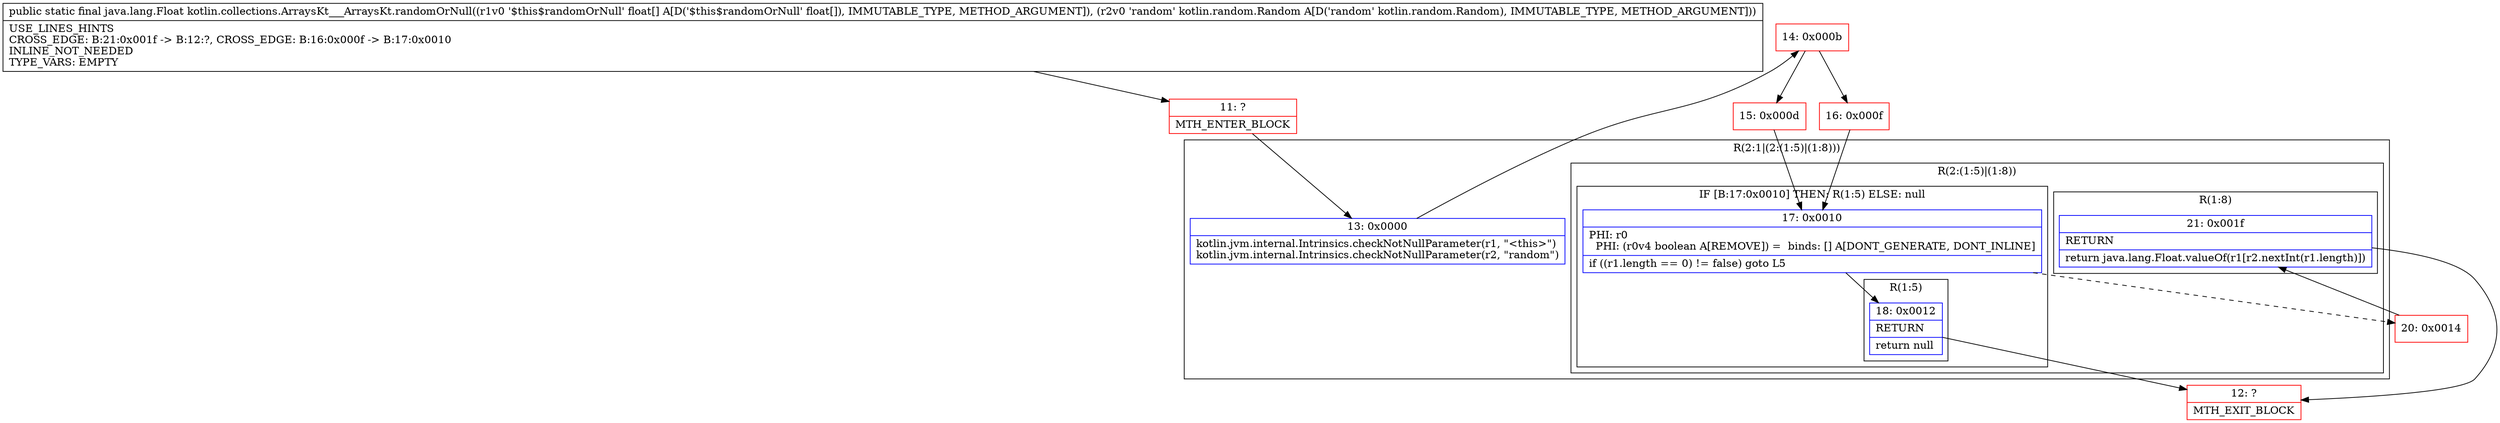 digraph "CFG forkotlin.collections.ArraysKt___ArraysKt.randomOrNull([FLkotlin\/random\/Random;)Ljava\/lang\/Float;" {
subgraph cluster_Region_1741732938 {
label = "R(2:1|(2:(1:5)|(1:8)))";
node [shape=record,color=blue];
Node_13 [shape=record,label="{13\:\ 0x0000|kotlin.jvm.internal.Intrinsics.checkNotNullParameter(r1, \"\<this\>\")\lkotlin.jvm.internal.Intrinsics.checkNotNullParameter(r2, \"random\")\l}"];
subgraph cluster_Region_1348265860 {
label = "R(2:(1:5)|(1:8))";
node [shape=record,color=blue];
subgraph cluster_IfRegion_1414472067 {
label = "IF [B:17:0x0010] THEN: R(1:5) ELSE: null";
node [shape=record,color=blue];
Node_17 [shape=record,label="{17\:\ 0x0010|PHI: r0 \l  PHI: (r0v4 boolean A[REMOVE]) =  binds: [] A[DONT_GENERATE, DONT_INLINE]\l|if ((r1.length == 0) != false) goto L5\l}"];
subgraph cluster_Region_1072787385 {
label = "R(1:5)";
node [shape=record,color=blue];
Node_18 [shape=record,label="{18\:\ 0x0012|RETURN\l|return null\l}"];
}
}
subgraph cluster_Region_1562490593 {
label = "R(1:8)";
node [shape=record,color=blue];
Node_21 [shape=record,label="{21\:\ 0x001f|RETURN\l|return java.lang.Float.valueOf(r1[r2.nextInt(r1.length)])\l}"];
}
}
}
Node_11 [shape=record,color=red,label="{11\:\ ?|MTH_ENTER_BLOCK\l}"];
Node_14 [shape=record,color=red,label="{14\:\ 0x000b}"];
Node_15 [shape=record,color=red,label="{15\:\ 0x000d}"];
Node_12 [shape=record,color=red,label="{12\:\ ?|MTH_EXIT_BLOCK\l}"];
Node_20 [shape=record,color=red,label="{20\:\ 0x0014}"];
Node_16 [shape=record,color=red,label="{16\:\ 0x000f}"];
MethodNode[shape=record,label="{public static final java.lang.Float kotlin.collections.ArraysKt___ArraysKt.randomOrNull((r1v0 '$this$randomOrNull' float[] A[D('$this$randomOrNull' float[]), IMMUTABLE_TYPE, METHOD_ARGUMENT]), (r2v0 'random' kotlin.random.Random A[D('random' kotlin.random.Random), IMMUTABLE_TYPE, METHOD_ARGUMENT]))  | USE_LINES_HINTS\lCROSS_EDGE: B:21:0x001f \-\> B:12:?, CROSS_EDGE: B:16:0x000f \-\> B:17:0x0010\lINLINE_NOT_NEEDED\lTYPE_VARS: EMPTY\l}"];
MethodNode -> Node_11;Node_13 -> Node_14;
Node_17 -> Node_18;
Node_17 -> Node_20[style=dashed];
Node_18 -> Node_12;
Node_21 -> Node_12;
Node_11 -> Node_13;
Node_14 -> Node_15;
Node_14 -> Node_16;
Node_15 -> Node_17;
Node_20 -> Node_21;
Node_16 -> Node_17;
}


